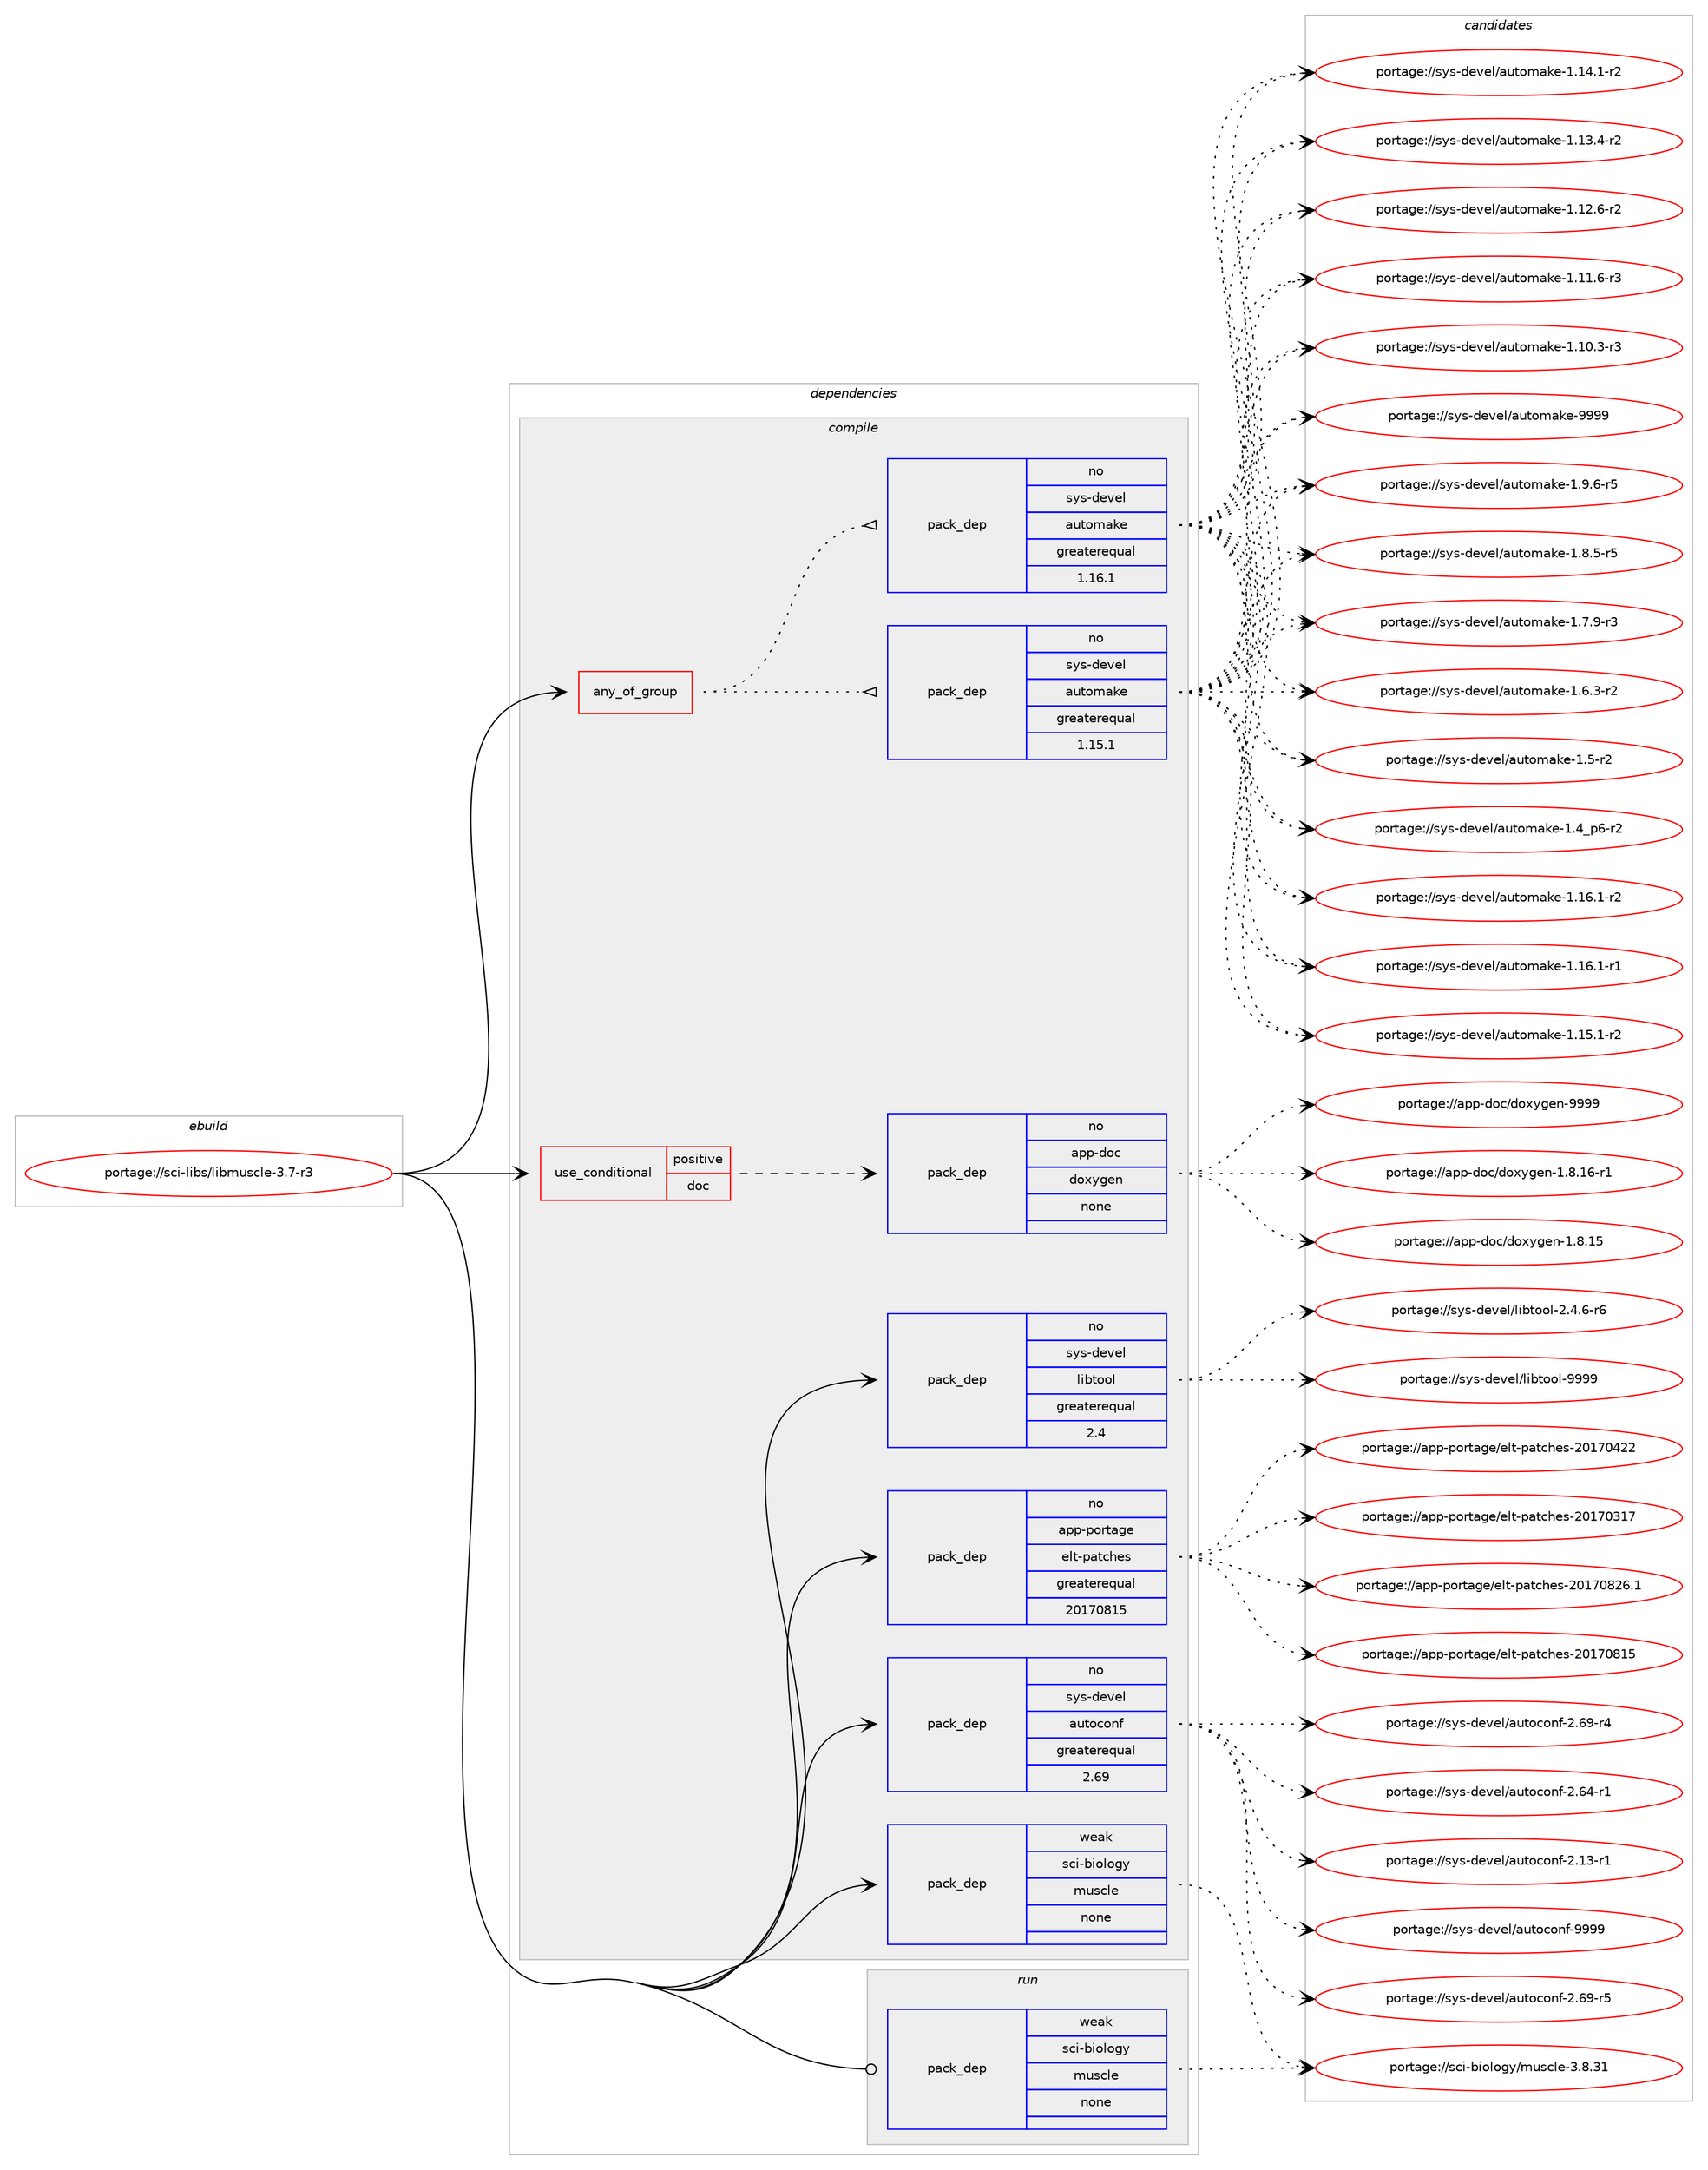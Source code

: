 digraph prolog {

# *************
# Graph options
# *************

newrank=true;
concentrate=true;
compound=true;
graph [rankdir=LR,fontname=Helvetica,fontsize=10,ranksep=1.5];#, ranksep=2.5, nodesep=0.2];
edge  [arrowhead=vee];
node  [fontname=Helvetica,fontsize=10];

# **********
# The ebuild
# **********

subgraph cluster_leftcol {
color=gray;
rank=same;
label=<<i>ebuild</i>>;
id [label="portage://sci-libs/libmuscle-3.7-r3", color=red, width=4, href="../sci-libs/libmuscle-3.7-r3.svg"];
}

# ****************
# The dependencies
# ****************

subgraph cluster_midcol {
color=gray;
label=<<i>dependencies</i>>;
subgraph cluster_compile {
fillcolor="#eeeeee";
style=filled;
label=<<i>compile</i>>;
subgraph any1426 {
dependency87948 [label=<<TABLE BORDER="0" CELLBORDER="1" CELLSPACING="0" CELLPADDING="4"><TR><TD CELLPADDING="10">any_of_group</TD></TR></TABLE>>, shape=none, color=red];subgraph pack68800 {
dependency87949 [label=<<TABLE BORDER="0" CELLBORDER="1" CELLSPACING="0" CELLPADDING="4" WIDTH="220"><TR><TD ROWSPAN="6" CELLPADDING="30">pack_dep</TD></TR><TR><TD WIDTH="110">no</TD></TR><TR><TD>sys-devel</TD></TR><TR><TD>automake</TD></TR><TR><TD>greaterequal</TD></TR><TR><TD>1.16.1</TD></TR></TABLE>>, shape=none, color=blue];
}
dependency87948:e -> dependency87949:w [weight=20,style="dotted",arrowhead="oinv"];
subgraph pack68801 {
dependency87950 [label=<<TABLE BORDER="0" CELLBORDER="1" CELLSPACING="0" CELLPADDING="4" WIDTH="220"><TR><TD ROWSPAN="6" CELLPADDING="30">pack_dep</TD></TR><TR><TD WIDTH="110">no</TD></TR><TR><TD>sys-devel</TD></TR><TR><TD>automake</TD></TR><TR><TD>greaterequal</TD></TR><TR><TD>1.15.1</TD></TR></TABLE>>, shape=none, color=blue];
}
dependency87948:e -> dependency87950:w [weight=20,style="dotted",arrowhead="oinv"];
}
id:e -> dependency87948:w [weight=20,style="solid",arrowhead="vee"];
subgraph cond17638 {
dependency87951 [label=<<TABLE BORDER="0" CELLBORDER="1" CELLSPACING="0" CELLPADDING="4"><TR><TD ROWSPAN="3" CELLPADDING="10">use_conditional</TD></TR><TR><TD>positive</TD></TR><TR><TD>doc</TD></TR></TABLE>>, shape=none, color=red];
subgraph pack68802 {
dependency87952 [label=<<TABLE BORDER="0" CELLBORDER="1" CELLSPACING="0" CELLPADDING="4" WIDTH="220"><TR><TD ROWSPAN="6" CELLPADDING="30">pack_dep</TD></TR><TR><TD WIDTH="110">no</TD></TR><TR><TD>app-doc</TD></TR><TR><TD>doxygen</TD></TR><TR><TD>none</TD></TR><TR><TD></TD></TR></TABLE>>, shape=none, color=blue];
}
dependency87951:e -> dependency87952:w [weight=20,style="dashed",arrowhead="vee"];
}
id:e -> dependency87951:w [weight=20,style="solid",arrowhead="vee"];
subgraph pack68803 {
dependency87953 [label=<<TABLE BORDER="0" CELLBORDER="1" CELLSPACING="0" CELLPADDING="4" WIDTH="220"><TR><TD ROWSPAN="6" CELLPADDING="30">pack_dep</TD></TR><TR><TD WIDTH="110">no</TD></TR><TR><TD>app-portage</TD></TR><TR><TD>elt-patches</TD></TR><TR><TD>greaterequal</TD></TR><TR><TD>20170815</TD></TR></TABLE>>, shape=none, color=blue];
}
id:e -> dependency87953:w [weight=20,style="solid",arrowhead="vee"];
subgraph pack68804 {
dependency87954 [label=<<TABLE BORDER="0" CELLBORDER="1" CELLSPACING="0" CELLPADDING="4" WIDTH="220"><TR><TD ROWSPAN="6" CELLPADDING="30">pack_dep</TD></TR><TR><TD WIDTH="110">no</TD></TR><TR><TD>sys-devel</TD></TR><TR><TD>autoconf</TD></TR><TR><TD>greaterequal</TD></TR><TR><TD>2.69</TD></TR></TABLE>>, shape=none, color=blue];
}
id:e -> dependency87954:w [weight=20,style="solid",arrowhead="vee"];
subgraph pack68805 {
dependency87955 [label=<<TABLE BORDER="0" CELLBORDER="1" CELLSPACING="0" CELLPADDING="4" WIDTH="220"><TR><TD ROWSPAN="6" CELLPADDING="30">pack_dep</TD></TR><TR><TD WIDTH="110">no</TD></TR><TR><TD>sys-devel</TD></TR><TR><TD>libtool</TD></TR><TR><TD>greaterequal</TD></TR><TR><TD>2.4</TD></TR></TABLE>>, shape=none, color=blue];
}
id:e -> dependency87955:w [weight=20,style="solid",arrowhead="vee"];
subgraph pack68806 {
dependency87956 [label=<<TABLE BORDER="0" CELLBORDER="1" CELLSPACING="0" CELLPADDING="4" WIDTH="220"><TR><TD ROWSPAN="6" CELLPADDING="30">pack_dep</TD></TR><TR><TD WIDTH="110">weak</TD></TR><TR><TD>sci-biology</TD></TR><TR><TD>muscle</TD></TR><TR><TD>none</TD></TR><TR><TD></TD></TR></TABLE>>, shape=none, color=blue];
}
id:e -> dependency87956:w [weight=20,style="solid",arrowhead="vee"];
}
subgraph cluster_compileandrun {
fillcolor="#eeeeee";
style=filled;
label=<<i>compile and run</i>>;
}
subgraph cluster_run {
fillcolor="#eeeeee";
style=filled;
label=<<i>run</i>>;
subgraph pack68807 {
dependency87957 [label=<<TABLE BORDER="0" CELLBORDER="1" CELLSPACING="0" CELLPADDING="4" WIDTH="220"><TR><TD ROWSPAN="6" CELLPADDING="30">pack_dep</TD></TR><TR><TD WIDTH="110">weak</TD></TR><TR><TD>sci-biology</TD></TR><TR><TD>muscle</TD></TR><TR><TD>none</TD></TR><TR><TD></TD></TR></TABLE>>, shape=none, color=blue];
}
id:e -> dependency87957:w [weight=20,style="solid",arrowhead="odot"];
}
}

# **************
# The candidates
# **************

subgraph cluster_choices {
rank=same;
color=gray;
label=<<i>candidates</i>>;

subgraph choice68800 {
color=black;
nodesep=1;
choice115121115451001011181011084797117116111109971071014557575757 [label="portage://sys-devel/automake-9999", color=red, width=4,href="../sys-devel/automake-9999.svg"];
choice115121115451001011181011084797117116111109971071014549465746544511453 [label="portage://sys-devel/automake-1.9.6-r5", color=red, width=4,href="../sys-devel/automake-1.9.6-r5.svg"];
choice115121115451001011181011084797117116111109971071014549465646534511453 [label="portage://sys-devel/automake-1.8.5-r5", color=red, width=4,href="../sys-devel/automake-1.8.5-r5.svg"];
choice115121115451001011181011084797117116111109971071014549465546574511451 [label="portage://sys-devel/automake-1.7.9-r3", color=red, width=4,href="../sys-devel/automake-1.7.9-r3.svg"];
choice115121115451001011181011084797117116111109971071014549465446514511450 [label="portage://sys-devel/automake-1.6.3-r2", color=red, width=4,href="../sys-devel/automake-1.6.3-r2.svg"];
choice11512111545100101118101108479711711611110997107101454946534511450 [label="portage://sys-devel/automake-1.5-r2", color=red, width=4,href="../sys-devel/automake-1.5-r2.svg"];
choice115121115451001011181011084797117116111109971071014549465295112544511450 [label="portage://sys-devel/automake-1.4_p6-r2", color=red, width=4,href="../sys-devel/automake-1.4_p6-r2.svg"];
choice11512111545100101118101108479711711611110997107101454946495446494511450 [label="portage://sys-devel/automake-1.16.1-r2", color=red, width=4,href="../sys-devel/automake-1.16.1-r2.svg"];
choice11512111545100101118101108479711711611110997107101454946495446494511449 [label="portage://sys-devel/automake-1.16.1-r1", color=red, width=4,href="../sys-devel/automake-1.16.1-r1.svg"];
choice11512111545100101118101108479711711611110997107101454946495346494511450 [label="portage://sys-devel/automake-1.15.1-r2", color=red, width=4,href="../sys-devel/automake-1.15.1-r2.svg"];
choice11512111545100101118101108479711711611110997107101454946495246494511450 [label="portage://sys-devel/automake-1.14.1-r2", color=red, width=4,href="../sys-devel/automake-1.14.1-r2.svg"];
choice11512111545100101118101108479711711611110997107101454946495146524511450 [label="portage://sys-devel/automake-1.13.4-r2", color=red, width=4,href="../sys-devel/automake-1.13.4-r2.svg"];
choice11512111545100101118101108479711711611110997107101454946495046544511450 [label="portage://sys-devel/automake-1.12.6-r2", color=red, width=4,href="../sys-devel/automake-1.12.6-r2.svg"];
choice11512111545100101118101108479711711611110997107101454946494946544511451 [label="portage://sys-devel/automake-1.11.6-r3", color=red, width=4,href="../sys-devel/automake-1.11.6-r3.svg"];
choice11512111545100101118101108479711711611110997107101454946494846514511451 [label="portage://sys-devel/automake-1.10.3-r3", color=red, width=4,href="../sys-devel/automake-1.10.3-r3.svg"];
dependency87949:e -> choice115121115451001011181011084797117116111109971071014557575757:w [style=dotted,weight="100"];
dependency87949:e -> choice115121115451001011181011084797117116111109971071014549465746544511453:w [style=dotted,weight="100"];
dependency87949:e -> choice115121115451001011181011084797117116111109971071014549465646534511453:w [style=dotted,weight="100"];
dependency87949:e -> choice115121115451001011181011084797117116111109971071014549465546574511451:w [style=dotted,weight="100"];
dependency87949:e -> choice115121115451001011181011084797117116111109971071014549465446514511450:w [style=dotted,weight="100"];
dependency87949:e -> choice11512111545100101118101108479711711611110997107101454946534511450:w [style=dotted,weight="100"];
dependency87949:e -> choice115121115451001011181011084797117116111109971071014549465295112544511450:w [style=dotted,weight="100"];
dependency87949:e -> choice11512111545100101118101108479711711611110997107101454946495446494511450:w [style=dotted,weight="100"];
dependency87949:e -> choice11512111545100101118101108479711711611110997107101454946495446494511449:w [style=dotted,weight="100"];
dependency87949:e -> choice11512111545100101118101108479711711611110997107101454946495346494511450:w [style=dotted,weight="100"];
dependency87949:e -> choice11512111545100101118101108479711711611110997107101454946495246494511450:w [style=dotted,weight="100"];
dependency87949:e -> choice11512111545100101118101108479711711611110997107101454946495146524511450:w [style=dotted,weight="100"];
dependency87949:e -> choice11512111545100101118101108479711711611110997107101454946495046544511450:w [style=dotted,weight="100"];
dependency87949:e -> choice11512111545100101118101108479711711611110997107101454946494946544511451:w [style=dotted,weight="100"];
dependency87949:e -> choice11512111545100101118101108479711711611110997107101454946494846514511451:w [style=dotted,weight="100"];
}
subgraph choice68801 {
color=black;
nodesep=1;
choice115121115451001011181011084797117116111109971071014557575757 [label="portage://sys-devel/automake-9999", color=red, width=4,href="../sys-devel/automake-9999.svg"];
choice115121115451001011181011084797117116111109971071014549465746544511453 [label="portage://sys-devel/automake-1.9.6-r5", color=red, width=4,href="../sys-devel/automake-1.9.6-r5.svg"];
choice115121115451001011181011084797117116111109971071014549465646534511453 [label="portage://sys-devel/automake-1.8.5-r5", color=red, width=4,href="../sys-devel/automake-1.8.5-r5.svg"];
choice115121115451001011181011084797117116111109971071014549465546574511451 [label="portage://sys-devel/automake-1.7.9-r3", color=red, width=4,href="../sys-devel/automake-1.7.9-r3.svg"];
choice115121115451001011181011084797117116111109971071014549465446514511450 [label="portage://sys-devel/automake-1.6.3-r2", color=red, width=4,href="../sys-devel/automake-1.6.3-r2.svg"];
choice11512111545100101118101108479711711611110997107101454946534511450 [label="portage://sys-devel/automake-1.5-r2", color=red, width=4,href="../sys-devel/automake-1.5-r2.svg"];
choice115121115451001011181011084797117116111109971071014549465295112544511450 [label="portage://sys-devel/automake-1.4_p6-r2", color=red, width=4,href="../sys-devel/automake-1.4_p6-r2.svg"];
choice11512111545100101118101108479711711611110997107101454946495446494511450 [label="portage://sys-devel/automake-1.16.1-r2", color=red, width=4,href="../sys-devel/automake-1.16.1-r2.svg"];
choice11512111545100101118101108479711711611110997107101454946495446494511449 [label="portage://sys-devel/automake-1.16.1-r1", color=red, width=4,href="../sys-devel/automake-1.16.1-r1.svg"];
choice11512111545100101118101108479711711611110997107101454946495346494511450 [label="portage://sys-devel/automake-1.15.1-r2", color=red, width=4,href="../sys-devel/automake-1.15.1-r2.svg"];
choice11512111545100101118101108479711711611110997107101454946495246494511450 [label="portage://sys-devel/automake-1.14.1-r2", color=red, width=4,href="../sys-devel/automake-1.14.1-r2.svg"];
choice11512111545100101118101108479711711611110997107101454946495146524511450 [label="portage://sys-devel/automake-1.13.4-r2", color=red, width=4,href="../sys-devel/automake-1.13.4-r2.svg"];
choice11512111545100101118101108479711711611110997107101454946495046544511450 [label="portage://sys-devel/automake-1.12.6-r2", color=red, width=4,href="../sys-devel/automake-1.12.6-r2.svg"];
choice11512111545100101118101108479711711611110997107101454946494946544511451 [label="portage://sys-devel/automake-1.11.6-r3", color=red, width=4,href="../sys-devel/automake-1.11.6-r3.svg"];
choice11512111545100101118101108479711711611110997107101454946494846514511451 [label="portage://sys-devel/automake-1.10.3-r3", color=red, width=4,href="../sys-devel/automake-1.10.3-r3.svg"];
dependency87950:e -> choice115121115451001011181011084797117116111109971071014557575757:w [style=dotted,weight="100"];
dependency87950:e -> choice115121115451001011181011084797117116111109971071014549465746544511453:w [style=dotted,weight="100"];
dependency87950:e -> choice115121115451001011181011084797117116111109971071014549465646534511453:w [style=dotted,weight="100"];
dependency87950:e -> choice115121115451001011181011084797117116111109971071014549465546574511451:w [style=dotted,weight="100"];
dependency87950:e -> choice115121115451001011181011084797117116111109971071014549465446514511450:w [style=dotted,weight="100"];
dependency87950:e -> choice11512111545100101118101108479711711611110997107101454946534511450:w [style=dotted,weight="100"];
dependency87950:e -> choice115121115451001011181011084797117116111109971071014549465295112544511450:w [style=dotted,weight="100"];
dependency87950:e -> choice11512111545100101118101108479711711611110997107101454946495446494511450:w [style=dotted,weight="100"];
dependency87950:e -> choice11512111545100101118101108479711711611110997107101454946495446494511449:w [style=dotted,weight="100"];
dependency87950:e -> choice11512111545100101118101108479711711611110997107101454946495346494511450:w [style=dotted,weight="100"];
dependency87950:e -> choice11512111545100101118101108479711711611110997107101454946495246494511450:w [style=dotted,weight="100"];
dependency87950:e -> choice11512111545100101118101108479711711611110997107101454946495146524511450:w [style=dotted,weight="100"];
dependency87950:e -> choice11512111545100101118101108479711711611110997107101454946495046544511450:w [style=dotted,weight="100"];
dependency87950:e -> choice11512111545100101118101108479711711611110997107101454946494946544511451:w [style=dotted,weight="100"];
dependency87950:e -> choice11512111545100101118101108479711711611110997107101454946494846514511451:w [style=dotted,weight="100"];
}
subgraph choice68802 {
color=black;
nodesep=1;
choice971121124510011199471001111201211031011104557575757 [label="portage://app-doc/doxygen-9999", color=red, width=4,href="../app-doc/doxygen-9999.svg"];
choice97112112451001119947100111120121103101110454946564649544511449 [label="portage://app-doc/doxygen-1.8.16-r1", color=red, width=4,href="../app-doc/doxygen-1.8.16-r1.svg"];
choice9711211245100111994710011112012110310111045494656464953 [label="portage://app-doc/doxygen-1.8.15", color=red, width=4,href="../app-doc/doxygen-1.8.15.svg"];
dependency87952:e -> choice971121124510011199471001111201211031011104557575757:w [style=dotted,weight="100"];
dependency87952:e -> choice97112112451001119947100111120121103101110454946564649544511449:w [style=dotted,weight="100"];
dependency87952:e -> choice9711211245100111994710011112012110310111045494656464953:w [style=dotted,weight="100"];
}
subgraph choice68803 {
color=black;
nodesep=1;
choice971121124511211111411697103101471011081164511297116991041011154550484955485650544649 [label="portage://app-portage/elt-patches-20170826.1", color=red, width=4,href="../app-portage/elt-patches-20170826.1.svg"];
choice97112112451121111141169710310147101108116451129711699104101115455048495548564953 [label="portage://app-portage/elt-patches-20170815", color=red, width=4,href="../app-portage/elt-patches-20170815.svg"];
choice97112112451121111141169710310147101108116451129711699104101115455048495548525050 [label="portage://app-portage/elt-patches-20170422", color=red, width=4,href="../app-portage/elt-patches-20170422.svg"];
choice97112112451121111141169710310147101108116451129711699104101115455048495548514955 [label="portage://app-portage/elt-patches-20170317", color=red, width=4,href="../app-portage/elt-patches-20170317.svg"];
dependency87953:e -> choice971121124511211111411697103101471011081164511297116991041011154550484955485650544649:w [style=dotted,weight="100"];
dependency87953:e -> choice97112112451121111141169710310147101108116451129711699104101115455048495548564953:w [style=dotted,weight="100"];
dependency87953:e -> choice97112112451121111141169710310147101108116451129711699104101115455048495548525050:w [style=dotted,weight="100"];
dependency87953:e -> choice97112112451121111141169710310147101108116451129711699104101115455048495548514955:w [style=dotted,weight="100"];
}
subgraph choice68804 {
color=black;
nodesep=1;
choice115121115451001011181011084797117116111991111101024557575757 [label="portage://sys-devel/autoconf-9999", color=red, width=4,href="../sys-devel/autoconf-9999.svg"];
choice1151211154510010111810110847971171161119911111010245504654574511453 [label="portage://sys-devel/autoconf-2.69-r5", color=red, width=4,href="../sys-devel/autoconf-2.69-r5.svg"];
choice1151211154510010111810110847971171161119911111010245504654574511452 [label="portage://sys-devel/autoconf-2.69-r4", color=red, width=4,href="../sys-devel/autoconf-2.69-r4.svg"];
choice1151211154510010111810110847971171161119911111010245504654524511449 [label="portage://sys-devel/autoconf-2.64-r1", color=red, width=4,href="../sys-devel/autoconf-2.64-r1.svg"];
choice1151211154510010111810110847971171161119911111010245504649514511449 [label="portage://sys-devel/autoconf-2.13-r1", color=red, width=4,href="../sys-devel/autoconf-2.13-r1.svg"];
dependency87954:e -> choice115121115451001011181011084797117116111991111101024557575757:w [style=dotted,weight="100"];
dependency87954:e -> choice1151211154510010111810110847971171161119911111010245504654574511453:w [style=dotted,weight="100"];
dependency87954:e -> choice1151211154510010111810110847971171161119911111010245504654574511452:w [style=dotted,weight="100"];
dependency87954:e -> choice1151211154510010111810110847971171161119911111010245504654524511449:w [style=dotted,weight="100"];
dependency87954:e -> choice1151211154510010111810110847971171161119911111010245504649514511449:w [style=dotted,weight="100"];
}
subgraph choice68805 {
color=black;
nodesep=1;
choice1151211154510010111810110847108105981161111111084557575757 [label="portage://sys-devel/libtool-9999", color=red, width=4,href="../sys-devel/libtool-9999.svg"];
choice1151211154510010111810110847108105981161111111084550465246544511454 [label="portage://sys-devel/libtool-2.4.6-r6", color=red, width=4,href="../sys-devel/libtool-2.4.6-r6.svg"];
dependency87955:e -> choice1151211154510010111810110847108105981161111111084557575757:w [style=dotted,weight="100"];
dependency87955:e -> choice1151211154510010111810110847108105981161111111084550465246544511454:w [style=dotted,weight="100"];
}
subgraph choice68806 {
color=black;
nodesep=1;
choice115991054598105111108111103121471091171159910810145514656465149 [label="portage://sci-biology/muscle-3.8.31", color=red, width=4,href="../sci-biology/muscle-3.8.31.svg"];
dependency87956:e -> choice115991054598105111108111103121471091171159910810145514656465149:w [style=dotted,weight="100"];
}
subgraph choice68807 {
color=black;
nodesep=1;
choice115991054598105111108111103121471091171159910810145514656465149 [label="portage://sci-biology/muscle-3.8.31", color=red, width=4,href="../sci-biology/muscle-3.8.31.svg"];
dependency87957:e -> choice115991054598105111108111103121471091171159910810145514656465149:w [style=dotted,weight="100"];
}
}

}
